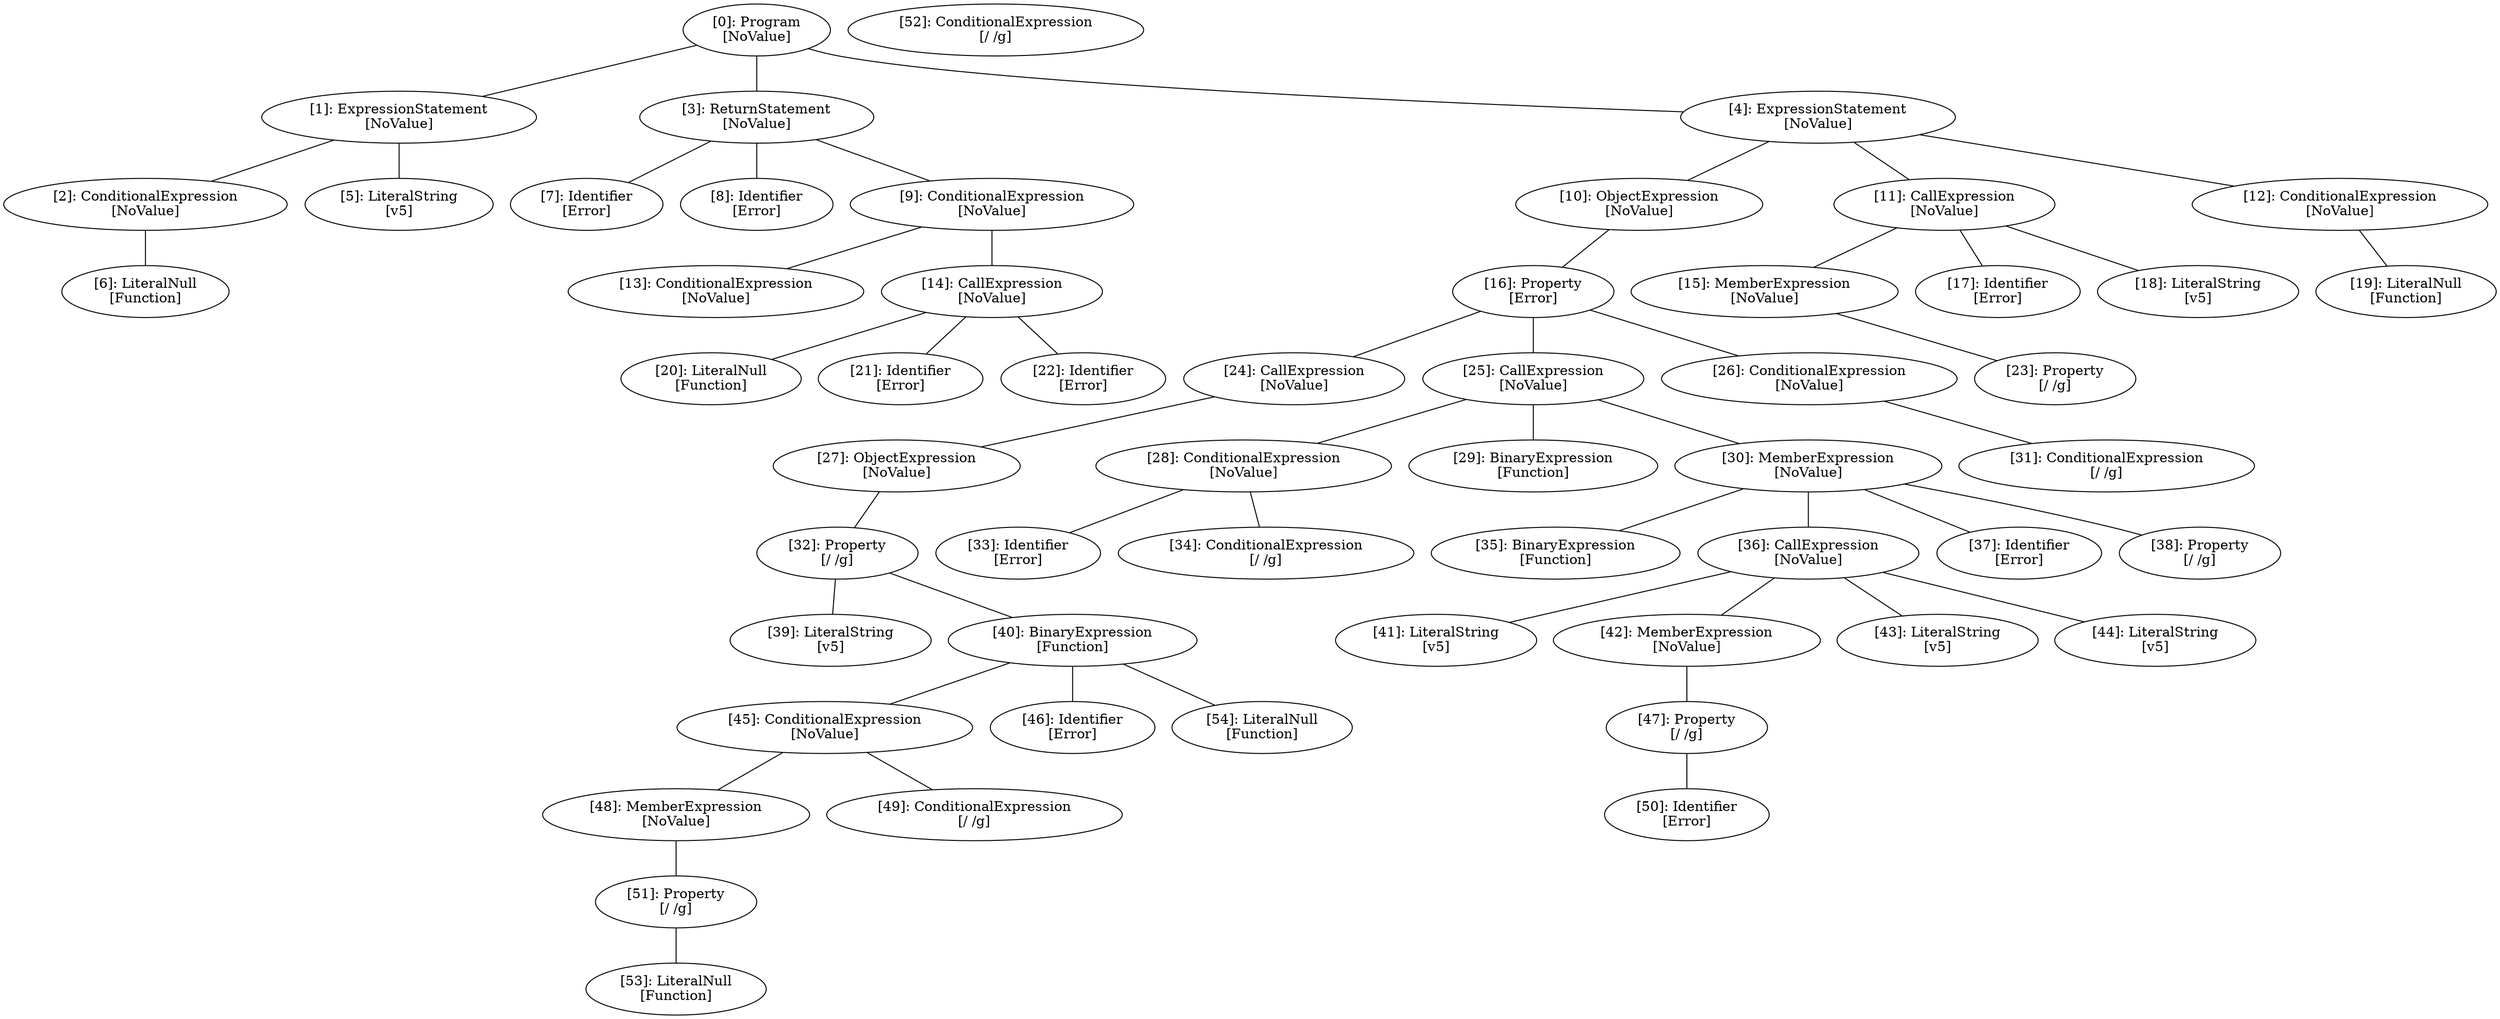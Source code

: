 // Result
graph {
	0 [label="[0]: Program
[NoValue]"]
	1 [label="[1]: ExpressionStatement
[NoValue]"]
	2 [label="[2]: ConditionalExpression
[NoValue]"]
	3 [label="[3]: ReturnStatement
[NoValue]"]
	4 [label="[4]: ExpressionStatement
[NoValue]"]
	5 [label="[5]: LiteralString
[v5]"]
	6 [label="[6]: LiteralNull
[Function]"]
	7 [label="[7]: Identifier
[Error]"]
	8 [label="[8]: Identifier
[Error]"]
	9 [label="[9]: ConditionalExpression
[NoValue]"]
	10 [label="[10]: ObjectExpression
[NoValue]"]
	11 [label="[11]: CallExpression
[NoValue]"]
	12 [label="[12]: ConditionalExpression
[NoValue]"]
	13 [label="[13]: ConditionalExpression
[NoValue]"]
	14 [label="[14]: CallExpression
[NoValue]"]
	15 [label="[15]: MemberExpression
[NoValue]"]
	16 [label="[16]: Property
[Error]"]
	17 [label="[17]: Identifier
[Error]"]
	18 [label="[18]: LiteralString
[v5]"]
	19 [label="[19]: LiteralNull
[Function]"]
	20 [label="[20]: LiteralNull
[Function]"]
	21 [label="[21]: Identifier
[Error]"]
	22 [label="[22]: Identifier
[Error]"]
	23 [label="[23]: Property
[/ /g]"]
	24 [label="[24]: CallExpression
[NoValue]"]
	25 [label="[25]: CallExpression
[NoValue]"]
	26 [label="[26]: ConditionalExpression
[NoValue]"]
	27 [label="[27]: ObjectExpression
[NoValue]"]
	28 [label="[28]: ConditionalExpression
[NoValue]"]
	29 [label="[29]: BinaryExpression
[Function]"]
	30 [label="[30]: MemberExpression
[NoValue]"]
	31 [label="[31]: ConditionalExpression
[/ /g]"]
	32 [label="[32]: Property
[/ /g]"]
	33 [label="[33]: Identifier
[Error]"]
	34 [label="[34]: ConditionalExpression
[/ /g]"]
	35 [label="[35]: BinaryExpression
[Function]"]
	36 [label="[36]: CallExpression
[NoValue]"]
	37 [label="[37]: Identifier
[Error]"]
	38 [label="[38]: Property
[/ /g]"]
	39 [label="[39]: LiteralString
[v5]"]
	40 [label="[40]: BinaryExpression
[Function]"]
	41 [label="[41]: LiteralString
[v5]"]
	42 [label="[42]: MemberExpression
[NoValue]"]
	43 [label="[43]: LiteralString
[v5]"]
	44 [label="[44]: LiteralString
[v5]"]
	45 [label="[45]: ConditionalExpression
[NoValue]"]
	46 [label="[46]: Identifier
[Error]"]
	47 [label="[47]: Property
[/ /g]"]
	48 [label="[48]: MemberExpression
[NoValue]"]
	49 [label="[49]: ConditionalExpression
[/ /g]"]
	50 [label="[50]: Identifier
[Error]"]
	51 [label="[51]: Property
[/ /g]"]
	52 [label="[52]: ConditionalExpression
[/ /g]"]
	53 [label="[53]: LiteralNull
[Function]"]
	54 [label="[54]: LiteralNull
[Function]"]
	0 -- 1
	0 -- 3
	0 -- 4
	1 -- 2
	1 -- 5
	2 -- 6
	3 -- 7
	3 -- 8
	3 -- 9
	4 -- 10
	4 -- 11
	4 -- 12
	9 -- 13
	9 -- 14
	10 -- 16
	11 -- 15
	11 -- 17
	11 -- 18
	12 -- 19
	14 -- 20
	14 -- 21
	14 -- 22
	15 -- 23
	16 -- 24
	16 -- 25
	16 -- 26
	24 -- 27
	25 -- 28
	25 -- 29
	25 -- 30
	26 -- 31
	27 -- 32
	28 -- 33
	28 -- 34
	30 -- 35
	30 -- 36
	30 -- 37
	30 -- 38
	32 -- 39
	32 -- 40
	36 -- 41
	36 -- 42
	36 -- 43
	36 -- 44
	40 -- 45
	40 -- 46
	40 -- 54
	42 -- 47
	45 -- 48
	45 -- 49
	47 -- 50
	48 -- 51
	51 -- 53
}
